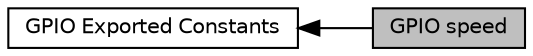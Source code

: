 digraph "GPIO speed"
{
  edge [fontname="Helvetica",fontsize="10",labelfontname="Helvetica",labelfontsize="10"];
  node [fontname="Helvetica",fontsize="10",shape=box];
  rankdir=LR;
  Node2 [label="GPIO Exported Constants",height=0.2,width=0.4,color="black", fillcolor="white", style="filled",URL="$group__GPIO__Exported__Constants.html",tooltip=" "];
  Node1 [label="GPIO speed",height=0.2,width=0.4,color="black", fillcolor="grey75", style="filled", fontcolor="black",tooltip="GPIO Output Maximum frequency."];
  Node2->Node1 [shape=plaintext, dir="back", style="solid"];
}
